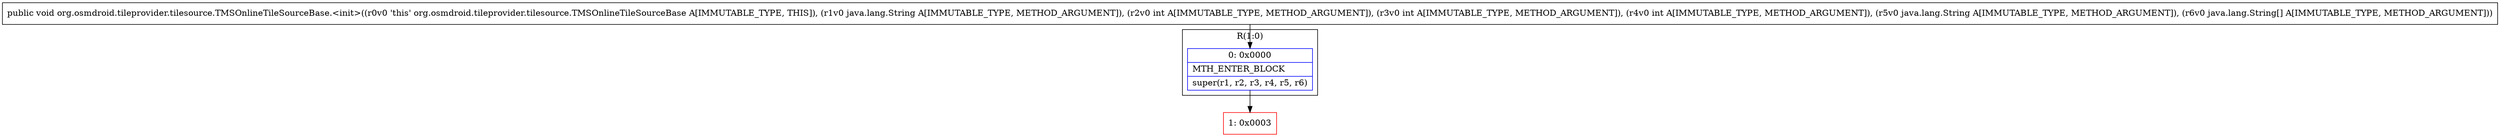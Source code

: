 digraph "CFG fororg.osmdroid.tileprovider.tilesource.TMSOnlineTileSourceBase.\<init\>(Ljava\/lang\/String;IIILjava\/lang\/String;[Ljava\/lang\/String;)V" {
subgraph cluster_Region_1671091007 {
label = "R(1:0)";
node [shape=record,color=blue];
Node_0 [shape=record,label="{0\:\ 0x0000|MTH_ENTER_BLOCK\l|super(r1, r2, r3, r4, r5, r6)\l}"];
}
Node_1 [shape=record,color=red,label="{1\:\ 0x0003}"];
MethodNode[shape=record,label="{public void org.osmdroid.tileprovider.tilesource.TMSOnlineTileSourceBase.\<init\>((r0v0 'this' org.osmdroid.tileprovider.tilesource.TMSOnlineTileSourceBase A[IMMUTABLE_TYPE, THIS]), (r1v0 java.lang.String A[IMMUTABLE_TYPE, METHOD_ARGUMENT]), (r2v0 int A[IMMUTABLE_TYPE, METHOD_ARGUMENT]), (r3v0 int A[IMMUTABLE_TYPE, METHOD_ARGUMENT]), (r4v0 int A[IMMUTABLE_TYPE, METHOD_ARGUMENT]), (r5v0 java.lang.String A[IMMUTABLE_TYPE, METHOD_ARGUMENT]), (r6v0 java.lang.String[] A[IMMUTABLE_TYPE, METHOD_ARGUMENT])) }"];
MethodNode -> Node_0;
Node_0 -> Node_1;
}

